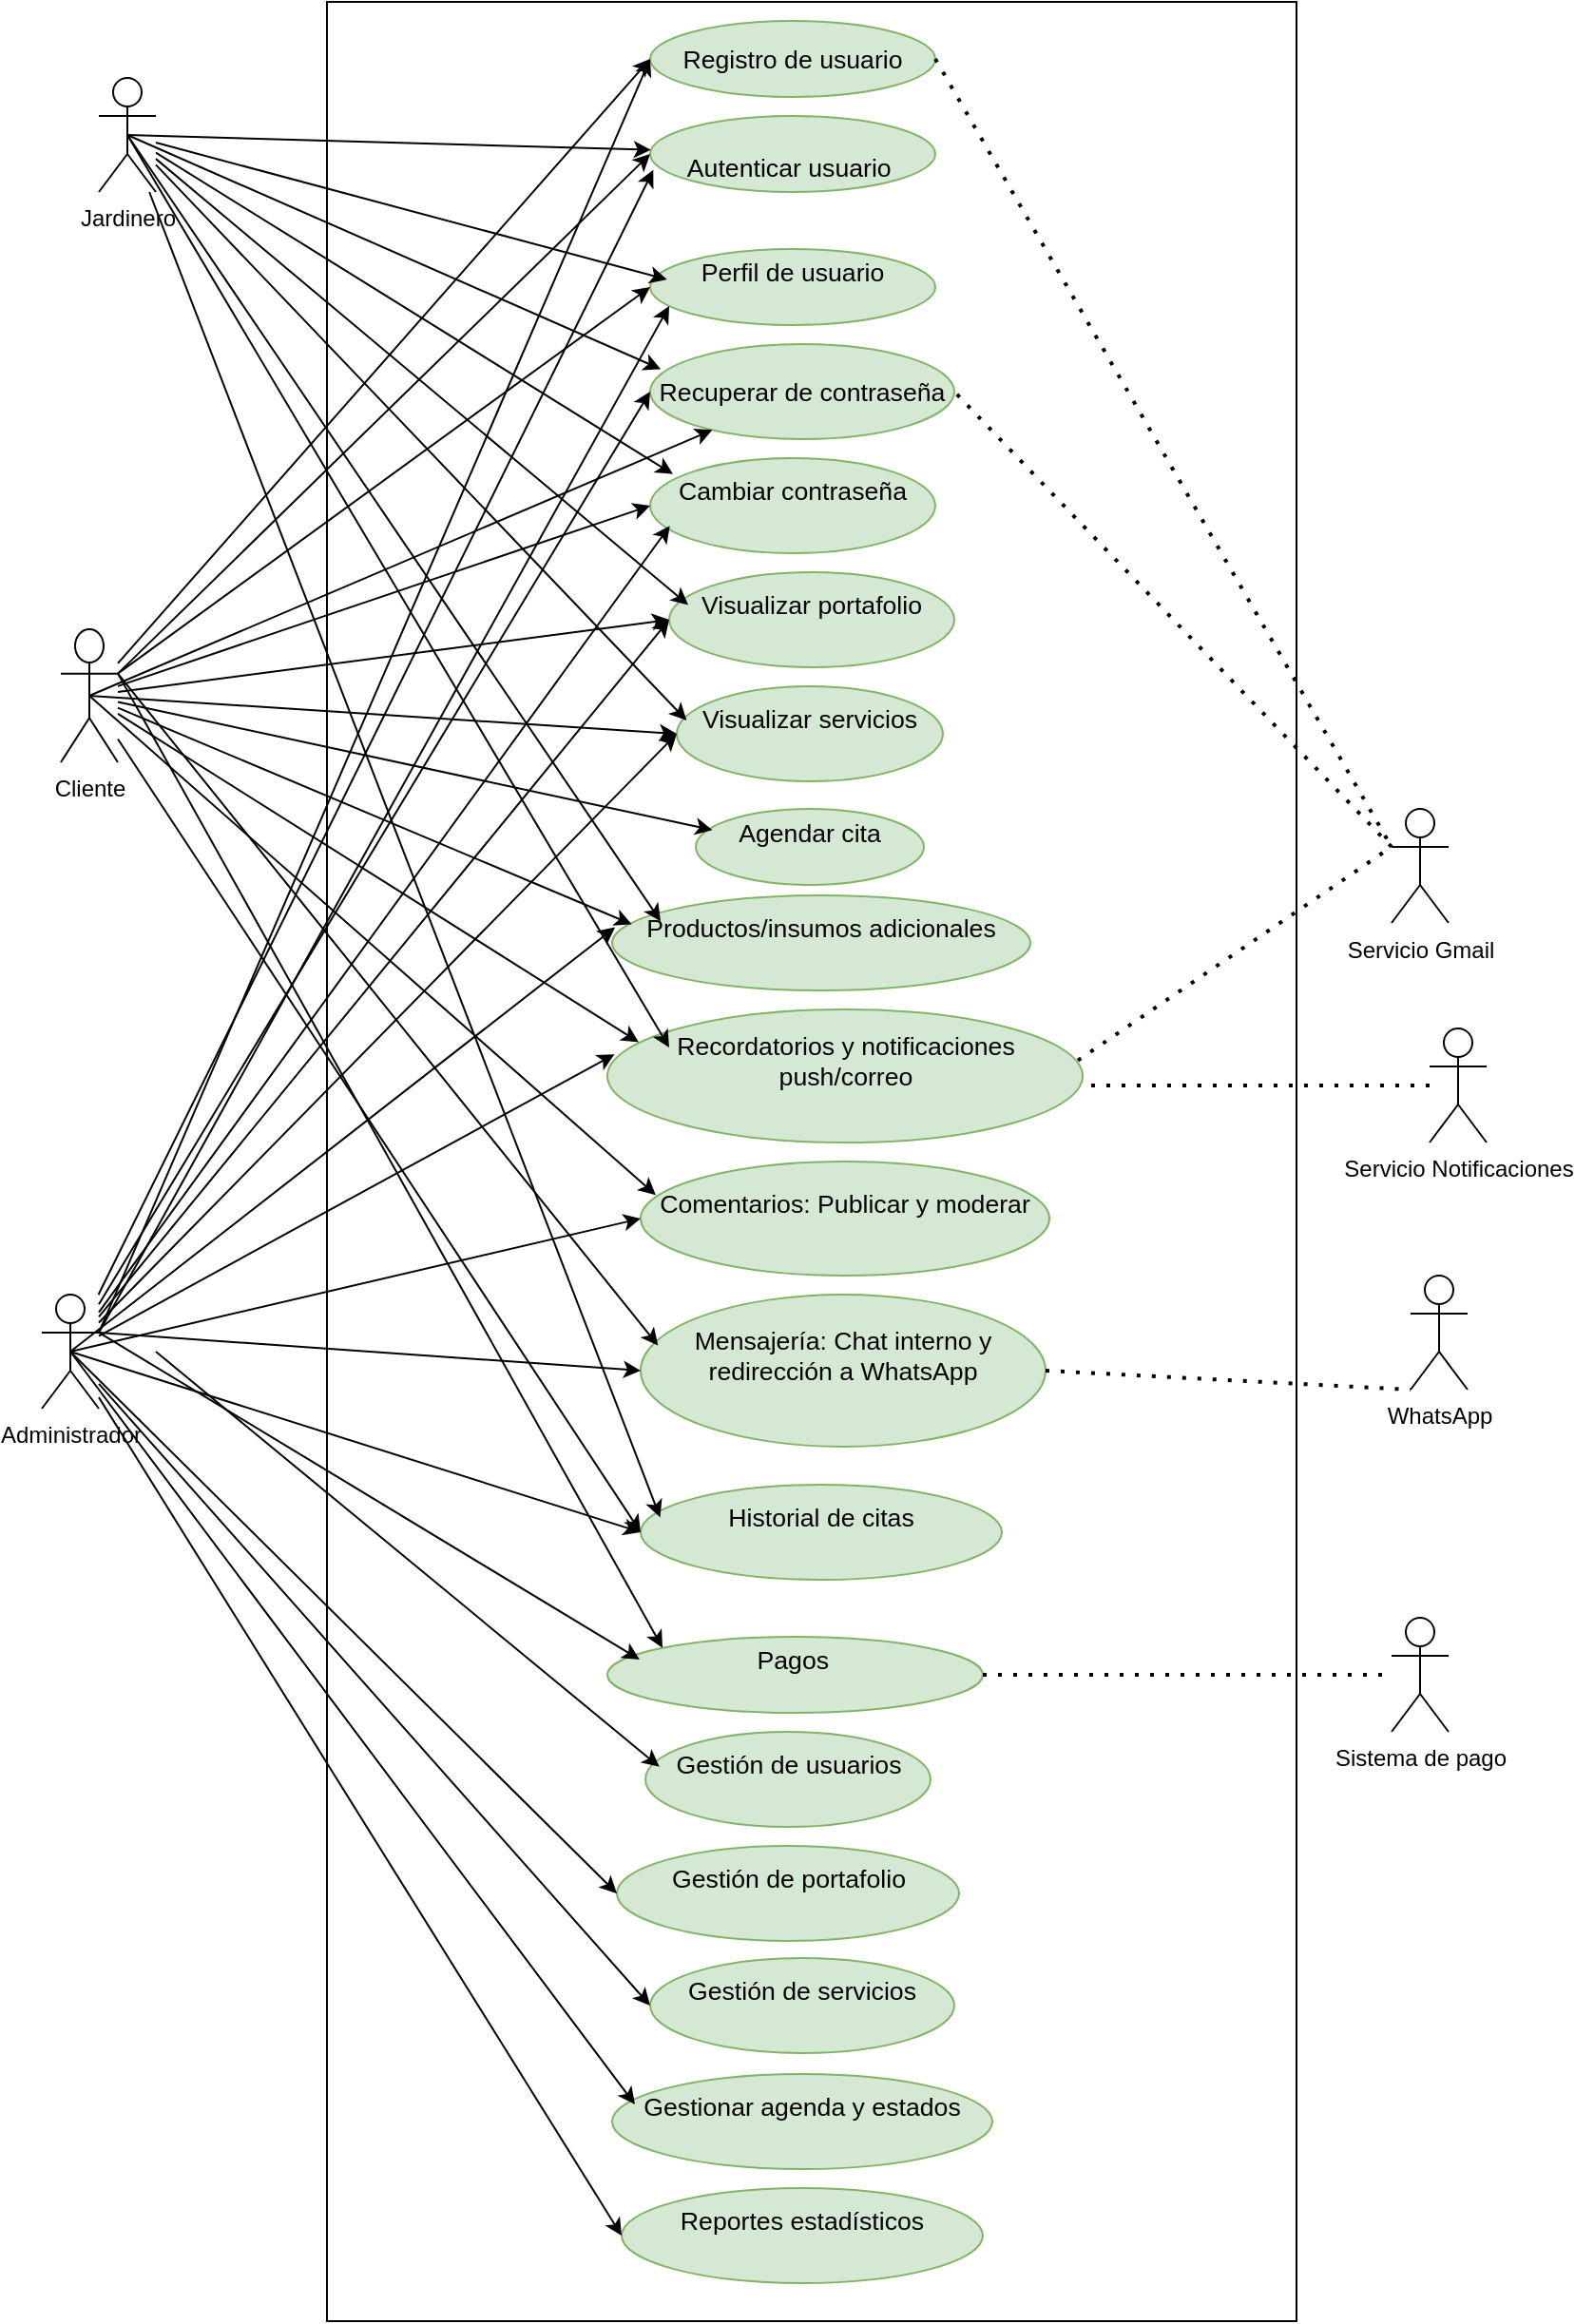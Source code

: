 <mxfile version="28.2.5">
  <diagram name="Página-1" id="bWOFeglPuZ9O-7xoG7NV">
    <mxGraphModel dx="1869" dy="535" grid="1" gridSize="10" guides="1" tooltips="1" connect="1" arrows="1" fold="1" page="1" pageScale="1" pageWidth="827" pageHeight="1169" math="0" shadow="0">
      <root>
        <mxCell id="0" />
        <mxCell id="1" parent="0" />
        <mxCell id="l8rJwzOzQN6QrvlHHMYV-1" value="" style="rounded=0;whiteSpace=wrap;html=1;" vertex="1" parent="1">
          <mxGeometry x="160" y="140" width="510" height="1220" as="geometry" />
        </mxCell>
        <mxCell id="l8rJwzOzQN6QrvlHHMYV-2" value="&lt;span id=&quot;docs-internal-guid-1c4c0ff0-7fff-c8d2-04bb-5712a151afd2&quot;&gt;&lt;span style=&quot;font-size: 10pt; font-family: Arial, sans-serif; background-color: transparent; font-variant-numeric: normal; font-variant-east-asian: normal; font-variant-alternates: normal; font-variant-position: normal; font-variant-emoji: normal; vertical-align: baseline; white-space-collapse: preserve;&quot;&gt;Registro de usuario&lt;/span&gt;&lt;/span&gt;" style="ellipse;whiteSpace=wrap;html=1;fillColor=#d5e8d4;strokeColor=#82b366;" vertex="1" parent="1">
          <mxGeometry x="330" y="150" width="150" height="40" as="geometry" />
        </mxCell>
        <mxCell id="l8rJwzOzQN6QrvlHHMYV-3" value="&lt;br&gt;&lt;b id=&quot;docs-internal-guid-9ea30d88-7fff-0926-04cd-9cebba74ba92&quot; style=&quot;font-weight:normal;&quot;&gt;&lt;span style=&quot;font-size: 10pt; font-family: Arial, sans-serif; color: rgb(0, 0, 0); background-color: transparent; font-weight: 400; font-style: normal; font-variant: normal; text-decoration: none; vertical-align: baseline; white-space: pre-wrap;&quot;&gt;Autenticar usuario &lt;/span&gt;&lt;/b&gt;" style="ellipse;whiteSpace=wrap;html=1;fillColor=#d5e8d4;strokeColor=#82b366;" vertex="1" parent="1">
          <mxGeometry x="330" y="200" width="150" height="40" as="geometry" />
        </mxCell>
        <mxCell id="l8rJwzOzQN6QrvlHHMYV-4" value="&#xa;&lt;b id=&quot;docs-internal-guid-18779c16-7fff-521e-7f58-c33a0334452b&quot; style=&quot;font-weight:normal;&quot;&gt;&lt;span style=&quot;font-size:10pt;font-family:Arial,sans-serif;color:#000000;background-color:transparent;font-weight:400;font-style:normal;font-variant:normal;text-decoration:none;vertical-align:baseline;white-space:pre;white-space:pre-wrap;&quot;&gt;Perfil de usuario&lt;/span&gt;&lt;/b&gt;&#xa;&#xa;" style="ellipse;whiteSpace=wrap;html=1;fillColor=#d5e8d4;strokeColor=#82b366;" vertex="1" parent="1">
          <mxGeometry x="330" y="270" width="150" height="40" as="geometry" />
        </mxCell>
        <mxCell id="l8rJwzOzQN6QrvlHHMYV-6" value="&lt;span id=&quot;docs-internal-guid-6348064b-7fff-1d82-e889-ba3c6852fc6e&quot;&gt;&lt;span style=&quot;font-size: 10pt; font-family: Arial, sans-serif; background-color: transparent; font-variant-numeric: normal; font-variant-east-asian: normal; font-variant-alternates: normal; font-variant-position: normal; font-variant-emoji: normal; vertical-align: baseline; white-space-collapse: preserve;&quot;&gt;Recuperar de contraseña&lt;/span&gt;&lt;/span&gt;" style="ellipse;whiteSpace=wrap;html=1;fillColor=#d5e8d4;strokeColor=#82b366;" vertex="1" parent="1">
          <mxGeometry x="330" y="320" width="160" height="50" as="geometry" />
        </mxCell>
        <mxCell id="l8rJwzOzQN6QrvlHHMYV-7" value="&#xa;&lt;b id=&quot;docs-internal-guid-bf66afde-7fff-4cec-e4b1-e735b1fce7c8&quot; style=&quot;font-weight:normal;&quot;&gt;&lt;span style=&quot;font-size:10pt;font-family:Arial,sans-serif;color:#000000;background-color:transparent;font-weight:400;font-style:normal;font-variant:normal;text-decoration:none;vertical-align:baseline;white-space:pre;white-space:pre-wrap;&quot;&gt;Cambiar contraseña&lt;/span&gt;&lt;/b&gt;&#xa;&#xa;" style="ellipse;whiteSpace=wrap;html=1;fillColor=#d5e8d4;strokeColor=#82b366;" vertex="1" parent="1">
          <mxGeometry x="330" y="380" width="150" height="50" as="geometry" />
        </mxCell>
        <mxCell id="l8rJwzOzQN6QrvlHHMYV-8" value="&#xa;&lt;b id=&quot;docs-internal-guid-39eae7ac-7fff-93d9-89fe-cb98b731d80b&quot; style=&quot;font-weight:normal;&quot;&gt;&lt;span style=&quot;font-size:10pt;font-family:Arial,sans-serif;color:#000000;background-color:transparent;font-weight:400;font-style:normal;font-variant:normal;text-decoration:none;vertical-align:baseline;white-space:pre;white-space:pre-wrap;&quot;&gt;Visualizar portafolio&lt;/span&gt;&lt;/b&gt;&#xa;&#xa;" style="ellipse;whiteSpace=wrap;html=1;fillColor=#d5e8d4;strokeColor=#82b366;" vertex="1" parent="1">
          <mxGeometry x="340" y="440" width="150" height="50" as="geometry" />
        </mxCell>
        <mxCell id="l8rJwzOzQN6QrvlHHMYV-9" value="&#xa;&lt;b id=&quot;docs-internal-guid-765f8f9a-7fff-c924-45c9-bb60db925019&quot; style=&quot;font-weight:normal;&quot;&gt;&lt;span style=&quot;font-size:10pt;font-family:Arial,sans-serif;color:#000000;background-color:transparent;font-weight:400;font-style:normal;font-variant:normal;text-decoration:none;vertical-align:baseline;white-space:pre;white-space:pre-wrap;&quot;&gt;Visualizar servicios&lt;/span&gt;&lt;/b&gt;&#xa;&#xa;" style="ellipse;whiteSpace=wrap;html=1;fillColor=#d5e8d4;strokeColor=#82b366;" vertex="1" parent="1">
          <mxGeometry x="344" y="500" width="140" height="50" as="geometry" />
        </mxCell>
        <mxCell id="l8rJwzOzQN6QrvlHHMYV-10" value="&#xa;&lt;b id=&quot;docs-internal-guid-39bb7aa5-7fff-167d-5c0a-05fe0f9a3666&quot; style=&quot;font-weight:normal;&quot;&gt;&lt;span style=&quot;font-size:10pt;font-family:Arial,sans-serif;color:#000000;background-color:transparent;font-weight:400;font-style:normal;font-variant:normal;text-decoration:none;vertical-align:baseline;white-space:pre;white-space:pre-wrap;&quot;&gt;Agendar cita&lt;/span&gt;&lt;/b&gt;&#xa;&#xa;" style="ellipse;whiteSpace=wrap;html=1;fillColor=#d5e8d4;strokeColor=#82b366;" vertex="1" parent="1">
          <mxGeometry x="354" y="564.5" width="120" height="40" as="geometry" />
        </mxCell>
        <mxCell id="l8rJwzOzQN6QrvlHHMYV-11" value="&#xa;&lt;b id=&quot;docs-internal-guid-0c8292ee-7fff-4b05-d51d-086952dc27de&quot; style=&quot;font-weight:normal;&quot;&gt;&lt;span style=&quot;font-size:10pt;font-family:Arial,sans-serif;color:#000000;background-color:transparent;font-weight:400;font-style:normal;font-variant:normal;text-decoration:none;vertical-align:baseline;white-space:pre;white-space:pre-wrap;&quot;&gt;Productos/insumos adicionales&lt;/span&gt;&lt;/b&gt;&#xa;&#xa;" style="ellipse;whiteSpace=wrap;html=1;fillColor=#d5e8d4;strokeColor=#82b366;" vertex="1" parent="1">
          <mxGeometry x="310" y="610" width="220" height="50" as="geometry" />
        </mxCell>
        <mxCell id="l8rJwzOzQN6QrvlHHMYV-12" value="&#xa;&lt;b id=&quot;docs-internal-guid-b1156e38-7fff-b6f6-85f7-18cf00e9137f&quot; style=&quot;font-weight:normal;&quot;&gt;&lt;span style=&quot;font-size:10pt;font-family:Arial,sans-serif;color:#000000;background-color:transparent;font-weight:400;font-style:normal;font-variant:normal;text-decoration:none;vertical-align:baseline;white-space:pre;white-space:pre-wrap;&quot;&gt;Comentarios: Publicar y moderar&lt;/span&gt;&lt;/b&gt;&#xa;&#xa;" style="ellipse;whiteSpace=wrap;html=1;fillColor=#d5e8d4;strokeColor=#82b366;" vertex="1" parent="1">
          <mxGeometry x="325" y="750" width="215" height="60" as="geometry" />
        </mxCell>
        <mxCell id="l8rJwzOzQN6QrvlHHMYV-13" value="&#xa;&lt;b id=&quot;docs-internal-guid-942db7ec-7fff-3433-b996-df7a02ba4a40&quot; style=&quot;font-weight:normal;&quot;&gt;&lt;span style=&quot;font-size:10pt;font-family:Arial,sans-serif;color:#000000;background-color:transparent;font-weight:400;font-style:normal;font-variant:normal;text-decoration:none;vertical-align:baseline;white-space:pre;white-space:pre-wrap;&quot;&gt;Mensajería: Chat interno y redirección a WhatsApp&lt;/span&gt;&lt;/b&gt;&#xa;&#xa;" style="ellipse;whiteSpace=wrap;html=1;fillColor=#d5e8d4;strokeColor=#82b366;" vertex="1" parent="1">
          <mxGeometry x="325" y="820" width="213" height="80" as="geometry" />
        </mxCell>
        <mxCell id="l8rJwzOzQN6QrvlHHMYV-14" value="&#xa;&lt;b id=&quot;docs-internal-guid-c2863e91-7fff-822b-7e9c-6bc60244332d&quot; style=&quot;font-weight:normal;&quot;&gt;&lt;span style=&quot;font-size:10pt;font-family:Arial,sans-serif;color:#000000;background-color:transparent;font-weight:400;font-style:normal;font-variant:normal;text-decoration:none;vertical-align:baseline;white-space:pre;white-space:pre-wrap;&quot;&gt;Historial de citas&lt;/span&gt;&lt;/b&gt;&#xa;&#xa;" style="ellipse;whiteSpace=wrap;html=1;fillColor=#d5e8d4;strokeColor=#82b366;" vertex="1" parent="1">
          <mxGeometry x="325" y="920" width="190" height="50" as="geometry" />
        </mxCell>
        <mxCell id="l8rJwzOzQN6QrvlHHMYV-15" value="&#xa;&lt;b id=&quot;docs-internal-guid-4797560e-7fff-c021-bb5c-95f4e9dd28de&quot; style=&quot;font-weight:normal;&quot;&gt;&lt;span style=&quot;font-size:10pt;font-family:Arial,sans-serif;color:#000000;background-color:transparent;font-weight:400;font-style:normal;font-variant:normal;text-decoration:none;vertical-align:baseline;white-space:pre;white-space:pre-wrap;&quot;&gt;Gestión de usuarios&lt;/span&gt;&lt;/b&gt;&#xa;&#xa;" style="ellipse;whiteSpace=wrap;html=1;fillColor=#d5e8d4;strokeColor=#82b366;" vertex="1" parent="1">
          <mxGeometry x="327.5" y="1050" width="150" height="50" as="geometry" />
        </mxCell>
        <mxCell id="l8rJwzOzQN6QrvlHHMYV-16" value="&#xa;&lt;b id=&quot;docs-internal-guid-4fa5d752-7fff-f439-0d92-3b271f432fbb&quot; style=&quot;font-weight:normal;&quot;&gt;&lt;span style=&quot;font-size:10pt;font-family:Arial,sans-serif;color:#000000;background-color:transparent;font-weight:400;font-style:normal;font-variant:normal;text-decoration:none;vertical-align:baseline;white-space:pre;white-space:pre-wrap;&quot;&gt;Gestión de portafolio&lt;/span&gt;&lt;/b&gt;&#xa;&#xa;" style="ellipse;whiteSpace=wrap;html=1;fillColor=#d5e8d4;strokeColor=#82b366;" vertex="1" parent="1">
          <mxGeometry x="312.5" y="1110" width="180" height="50" as="geometry" />
        </mxCell>
        <mxCell id="l8rJwzOzQN6QrvlHHMYV-17" value="&#xa;&lt;b id=&quot;docs-internal-guid-76611f55-7fff-2a5b-448e-77b8a36721e1&quot; style=&quot;font-weight:normal;&quot;&gt;&lt;span style=&quot;font-size:10pt;font-family:Arial,sans-serif;color:#000000;background-color:transparent;font-weight:400;font-style:normal;font-variant:normal;text-decoration:none;vertical-align:baseline;white-space:pre;white-space:pre-wrap;&quot;&gt;Gestión de servicios&lt;/span&gt;&lt;/b&gt;&#xa;&#xa;" style="ellipse;whiteSpace=wrap;html=1;fillColor=#d5e8d4;strokeColor=#82b366;" vertex="1" parent="1">
          <mxGeometry x="330" y="1169" width="160" height="50" as="geometry" />
        </mxCell>
        <mxCell id="l8rJwzOzQN6QrvlHHMYV-18" value="&#xa;&lt;b id=&quot;docs-internal-guid-062d5c12-7fff-6e5a-bc93-e45b99d413e1&quot; style=&quot;font-weight:normal;&quot;&gt;&lt;span style=&quot;font-size:10pt;font-family:Arial,sans-serif;color:#000000;background-color:transparent;font-weight:400;font-style:normal;font-variant:normal;text-decoration:none;vertical-align:baseline;white-space:pre;white-space:pre-wrap;&quot;&gt;Gestionar agenda y estados&lt;/span&gt;&lt;/b&gt;&#xa;&#xa;" style="ellipse;whiteSpace=wrap;html=1;fillColor=#d5e8d4;strokeColor=#82b366;" vertex="1" parent="1">
          <mxGeometry x="310" y="1230" width="200" height="50" as="geometry" />
        </mxCell>
        <mxCell id="l8rJwzOzQN6QrvlHHMYV-19" value="&#xa;&lt;b id=&quot;docs-internal-guid-5fb6adc2-7fff-b2be-b64a-6b5a613f0d5e&quot; style=&quot;font-weight:normal;&quot;&gt;&lt;span style=&quot;font-size:10pt;font-family:Arial,sans-serif;color:#000000;background-color:transparent;font-weight:400;font-style:normal;font-variant:normal;text-decoration:none;vertical-align:baseline;white-space:pre;white-space:pre-wrap;&quot;&gt;Reportes estadísticos&lt;/span&gt;&lt;/b&gt;&#xa;&#xa;" style="ellipse;whiteSpace=wrap;html=1;fillColor=#d5e8d4;strokeColor=#82b366;" vertex="1" parent="1">
          <mxGeometry x="315" y="1290" width="190" height="50" as="geometry" />
        </mxCell>
        <mxCell id="l8rJwzOzQN6QrvlHHMYV-20" value="&#xa;&lt;b id=&quot;docs-internal-guid-9ae5f3c7-7fff-ea96-c9b3-2e37af7676b3&quot; style=&quot;font-weight:normal;&quot;&gt;&lt;span style=&quot;font-size:10pt;font-family:Arial,sans-serif;color:#000000;background-color:transparent;font-weight:400;font-style:normal;font-variant:normal;text-decoration:none;vertical-align:baseline;white-space:pre;white-space:pre-wrap;&quot;&gt;Pagos &lt;/span&gt;&lt;/b&gt;&#xa;&#xa;" style="ellipse;whiteSpace=wrap;html=1;fillColor=#d5e8d4;strokeColor=#82b366;" vertex="1" parent="1">
          <mxGeometry x="307.5" y="1000" width="197.5" height="40" as="geometry" />
        </mxCell>
        <mxCell id="l8rJwzOzQN6QrvlHHMYV-21" value="&#xa;&lt;b id=&quot;docs-internal-guid-30590023-7fff-3d28-0644-fb149eb39857&quot; style=&quot;font-weight:normal;&quot;&gt;&lt;span style=&quot;font-size:10pt;font-family:Arial,sans-serif;color:#000000;background-color:transparent;font-weight:400;font-style:normal;font-variant:normal;text-decoration:none;vertical-align:baseline;white-space:pre;white-space:pre-wrap;&quot;&gt;Recordatorios y notificaciones push/correo&lt;/span&gt;&lt;/b&gt;&#xa;&#xa;" style="ellipse;whiteSpace=wrap;html=1;fillColor=#d5e8d4;strokeColor=#82b366;" vertex="1" parent="1">
          <mxGeometry x="307.5" y="670" width="250" height="70" as="geometry" />
        </mxCell>
        <mxCell id="l8rJwzOzQN6QrvlHHMYV-22" value="Administrador" style="shape=umlActor;verticalLabelPosition=bottom;verticalAlign=top;html=1;outlineConnect=0;" vertex="1" parent="1">
          <mxGeometry x="10" y="820" width="30" height="60" as="geometry" />
        </mxCell>
        <mxCell id="l8rJwzOzQN6QrvlHHMYV-26" value="Cliente" style="shape=umlActor;verticalLabelPosition=bottom;verticalAlign=top;html=1;outlineConnect=0;" vertex="1" parent="1">
          <mxGeometry x="20" y="470" width="30" height="70" as="geometry" />
        </mxCell>
        <mxCell id="l8rJwzOzQN6QrvlHHMYV-28" value="Jardinero" style="shape=umlActor;verticalLabelPosition=bottom;verticalAlign=top;html=1;outlineConnect=0;" vertex="1" parent="1">
          <mxGeometry x="40" y="180" width="30" height="60" as="geometry" />
        </mxCell>
        <mxCell id="l8rJwzOzQN6QrvlHHMYV-41" value="" style="endArrow=classic;html=1;rounded=0;entryX=0;entryY=0.5;entryDx=0;entryDy=0;" edge="1" parent="1" source="l8rJwzOzQN6QrvlHHMYV-26" target="l8rJwzOzQN6QrvlHHMYV-2">
          <mxGeometry width="50" height="50" relative="1" as="geometry">
            <mxPoint x="430" y="370" as="sourcePoint" />
            <mxPoint x="480" y="320" as="targetPoint" />
          </mxGeometry>
        </mxCell>
        <mxCell id="l8rJwzOzQN6QrvlHHMYV-42" value="" style="endArrow=classic;html=1;rounded=0;exitX=1;exitY=0.333;exitDx=0;exitDy=0;exitPerimeter=0;entryX=0;entryY=0.5;entryDx=0;entryDy=0;" edge="1" parent="1" source="l8rJwzOzQN6QrvlHHMYV-22" target="l8rJwzOzQN6QrvlHHMYV-2">
          <mxGeometry width="50" height="50" relative="1" as="geometry">
            <mxPoint x="430" y="370" as="sourcePoint" />
            <mxPoint x="480" y="320" as="targetPoint" />
          </mxGeometry>
        </mxCell>
        <mxCell id="l8rJwzOzQN6QrvlHHMYV-45" value="" style="endArrow=classic;html=1;rounded=0;exitX=0.5;exitY=0.5;exitDx=0;exitDy=0;exitPerimeter=0;" edge="1" parent="1" source="l8rJwzOzQN6QrvlHHMYV-28" target="l8rJwzOzQN6QrvlHHMYV-3">
          <mxGeometry width="50" height="50" relative="1" as="geometry">
            <mxPoint x="430" y="370" as="sourcePoint" />
            <mxPoint x="480" y="320" as="targetPoint" />
          </mxGeometry>
        </mxCell>
        <mxCell id="l8rJwzOzQN6QrvlHHMYV-46" value="" style="endArrow=classic;html=1;rounded=0;exitX=1;exitY=0.333;exitDx=0;exitDy=0;exitPerimeter=0;entryX=0;entryY=0.5;entryDx=0;entryDy=0;" edge="1" parent="1" source="l8rJwzOzQN6QrvlHHMYV-26" target="l8rJwzOzQN6QrvlHHMYV-3">
          <mxGeometry width="50" height="50" relative="1" as="geometry">
            <mxPoint x="430" y="370" as="sourcePoint" />
            <mxPoint x="480" y="320" as="targetPoint" />
          </mxGeometry>
        </mxCell>
        <mxCell id="l8rJwzOzQN6QrvlHHMYV-47" value="" style="endArrow=classic;html=1;rounded=0;entryX=0.011;entryY=0.71;entryDx=0;entryDy=0;entryPerimeter=0;" edge="1" parent="1" source="l8rJwzOzQN6QrvlHHMYV-22" target="l8rJwzOzQN6QrvlHHMYV-3">
          <mxGeometry width="50" height="50" relative="1" as="geometry">
            <mxPoint x="430" y="370" as="sourcePoint" />
            <mxPoint x="480" y="320" as="targetPoint" />
          </mxGeometry>
        </mxCell>
        <mxCell id="l8rJwzOzQN6QrvlHHMYV-48" value="" style="endArrow=classic;html=1;rounded=0;entryX=0.059;entryY=0.4;entryDx=0;entryDy=0;entryPerimeter=0;" edge="1" parent="1" source="l8rJwzOzQN6QrvlHHMYV-28" target="l8rJwzOzQN6QrvlHHMYV-4">
          <mxGeometry width="50" height="50" relative="1" as="geometry">
            <mxPoint x="100" y="190" as="sourcePoint" />
            <mxPoint x="480" y="320" as="targetPoint" />
          </mxGeometry>
        </mxCell>
        <mxCell id="l8rJwzOzQN6QrvlHHMYV-49" value="" style="endArrow=classic;html=1;rounded=0;exitX=1;exitY=0.333;exitDx=0;exitDy=0;exitPerimeter=0;entryX=0;entryY=0.5;entryDx=0;entryDy=0;" edge="1" parent="1" source="l8rJwzOzQN6QrvlHHMYV-26" target="l8rJwzOzQN6QrvlHHMYV-4">
          <mxGeometry width="50" height="50" relative="1" as="geometry">
            <mxPoint x="430" y="370" as="sourcePoint" />
            <mxPoint x="480" y="320" as="targetPoint" />
          </mxGeometry>
        </mxCell>
        <mxCell id="l8rJwzOzQN6QrvlHHMYV-50" value="" style="endArrow=classic;html=1;rounded=0;exitX=1;exitY=0.333;exitDx=0;exitDy=0;exitPerimeter=0;" edge="1" parent="1" source="l8rJwzOzQN6QrvlHHMYV-22">
          <mxGeometry width="50" height="50" relative="1" as="geometry">
            <mxPoint x="430" y="370" as="sourcePoint" />
            <mxPoint x="340" y="300" as="targetPoint" />
          </mxGeometry>
        </mxCell>
        <mxCell id="l8rJwzOzQN6QrvlHHMYV-51" value="" style="endArrow=classic;html=1;rounded=0;exitX=0.5;exitY=0.5;exitDx=0;exitDy=0;exitPerimeter=0;entryX=0.035;entryY=0.264;entryDx=0;entryDy=0;entryPerimeter=0;" edge="1" parent="1" source="l8rJwzOzQN6QrvlHHMYV-28" target="l8rJwzOzQN6QrvlHHMYV-6">
          <mxGeometry width="50" height="50" relative="1" as="geometry">
            <mxPoint x="430" y="470" as="sourcePoint" />
            <mxPoint x="330" y="330" as="targetPoint" />
          </mxGeometry>
        </mxCell>
        <mxCell id="l8rJwzOzQN6QrvlHHMYV-52" value="" style="endArrow=classic;html=1;rounded=0;exitX=0.5;exitY=0.5;exitDx=0;exitDy=0;exitPerimeter=0;" edge="1" parent="1" source="l8rJwzOzQN6QrvlHHMYV-26" target="l8rJwzOzQN6QrvlHHMYV-6">
          <mxGeometry width="50" height="50" relative="1" as="geometry">
            <mxPoint x="110" y="340" as="sourcePoint" />
            <mxPoint x="480" y="420" as="targetPoint" />
          </mxGeometry>
        </mxCell>
        <mxCell id="l8rJwzOzQN6QrvlHHMYV-53" value="" style="endArrow=classic;html=1;rounded=0;entryX=0;entryY=0.5;entryDx=0;entryDy=0;" edge="1" parent="1" source="l8rJwzOzQN6QrvlHHMYV-22" target="l8rJwzOzQN6QrvlHHMYV-6">
          <mxGeometry width="50" height="50" relative="1" as="geometry">
            <mxPoint x="110" y="500" as="sourcePoint" />
            <mxPoint x="480" y="420" as="targetPoint" />
          </mxGeometry>
        </mxCell>
        <mxCell id="l8rJwzOzQN6QrvlHHMYV-54" value="" style="endArrow=classic;html=1;rounded=0;entryX=0.08;entryY=0.168;entryDx=0;entryDy=0;entryPerimeter=0;" edge="1" parent="1" source="l8rJwzOzQN6QrvlHHMYV-28" target="l8rJwzOzQN6QrvlHHMYV-7">
          <mxGeometry width="50" height="50" relative="1" as="geometry">
            <mxPoint x="100" y="190" as="sourcePoint" />
            <mxPoint x="480" y="420" as="targetPoint" />
          </mxGeometry>
        </mxCell>
        <mxCell id="l8rJwzOzQN6QrvlHHMYV-55" value="" style="endArrow=classic;html=1;rounded=0;entryX=0;entryY=0.5;entryDx=0;entryDy=0;" edge="1" parent="1" source="l8rJwzOzQN6QrvlHHMYV-26" target="l8rJwzOzQN6QrvlHHMYV-7">
          <mxGeometry width="50" height="50" relative="1" as="geometry">
            <mxPoint x="110" y="350" as="sourcePoint" />
            <mxPoint x="480" y="420" as="targetPoint" />
          </mxGeometry>
        </mxCell>
        <mxCell id="l8rJwzOzQN6QrvlHHMYV-56" value="" style="endArrow=classic;html=1;rounded=0;entryX=0.069;entryY=0.712;entryDx=0;entryDy=0;entryPerimeter=0;" edge="1" parent="1" source="l8rJwzOzQN6QrvlHHMYV-22" target="l8rJwzOzQN6QrvlHHMYV-7">
          <mxGeometry width="50" height="50" relative="1" as="geometry">
            <mxPoint x="110" y="500" as="sourcePoint" />
            <mxPoint x="480" y="420" as="targetPoint" />
          </mxGeometry>
        </mxCell>
        <mxCell id="l8rJwzOzQN6QrvlHHMYV-57" value="" style="endArrow=classic;html=1;rounded=0;entryX=0.067;entryY=0.344;entryDx=0;entryDy=0;entryPerimeter=0;" edge="1" parent="1" source="l8rJwzOzQN6QrvlHHMYV-28" target="l8rJwzOzQN6QrvlHHMYV-8">
          <mxGeometry width="50" height="50" relative="1" as="geometry">
            <mxPoint x="430" y="470" as="sourcePoint" />
            <mxPoint x="480" y="420" as="targetPoint" />
          </mxGeometry>
        </mxCell>
        <mxCell id="l8rJwzOzQN6QrvlHHMYV-58" value="" style="endArrow=classic;html=1;rounded=0;entryX=0;entryY=0.5;entryDx=0;entryDy=0;" edge="1" parent="1" source="l8rJwzOzQN6QrvlHHMYV-26" target="l8rJwzOzQN6QrvlHHMYV-8">
          <mxGeometry width="50" height="50" relative="1" as="geometry">
            <mxPoint x="110" y="340" as="sourcePoint" />
            <mxPoint x="480" y="420" as="targetPoint" />
          </mxGeometry>
        </mxCell>
        <mxCell id="l8rJwzOzQN6QrvlHHMYV-59" value="" style="endArrow=classic;html=1;rounded=0;entryX=0;entryY=0.5;entryDx=0;entryDy=0;" edge="1" parent="1" source="l8rJwzOzQN6QrvlHHMYV-22" target="l8rJwzOzQN6QrvlHHMYV-8">
          <mxGeometry width="50" height="50" relative="1" as="geometry">
            <mxPoint x="120" y="500" as="sourcePoint" />
            <mxPoint x="480" y="420" as="targetPoint" />
          </mxGeometry>
        </mxCell>
        <mxCell id="l8rJwzOzQN6QrvlHHMYV-60" value="" style="endArrow=classic;html=1;rounded=0;entryX=0.037;entryY=0.36;entryDx=0;entryDy=0;entryPerimeter=0;" edge="1" parent="1" source="l8rJwzOzQN6QrvlHHMYV-28" target="l8rJwzOzQN6QrvlHHMYV-9">
          <mxGeometry width="50" height="50" relative="1" as="geometry">
            <mxPoint x="110" y="200" as="sourcePoint" />
            <mxPoint x="480" y="420" as="targetPoint" />
          </mxGeometry>
        </mxCell>
        <mxCell id="l8rJwzOzQN6QrvlHHMYV-61" value="" style="endArrow=classic;html=1;rounded=0;entryX=0;entryY=0.5;entryDx=0;entryDy=0;exitX=0.5;exitY=0.5;exitDx=0;exitDy=0;exitPerimeter=0;" edge="1" parent="1" source="l8rJwzOzQN6QrvlHHMYV-26" target="l8rJwzOzQN6QrvlHHMYV-9">
          <mxGeometry width="50" height="50" relative="1" as="geometry">
            <mxPoint x="110" y="350" as="sourcePoint" />
            <mxPoint x="480" y="420" as="targetPoint" />
          </mxGeometry>
        </mxCell>
        <mxCell id="l8rJwzOzQN6QrvlHHMYV-62" value="" style="endArrow=classic;html=1;rounded=0;entryX=0;entryY=0.5;entryDx=0;entryDy=0;" edge="1" parent="1" source="l8rJwzOzQN6QrvlHHMYV-22" target="l8rJwzOzQN6QrvlHHMYV-9">
          <mxGeometry width="50" height="50" relative="1" as="geometry">
            <mxPoint x="430" y="470" as="sourcePoint" />
            <mxPoint x="480" y="420" as="targetPoint" />
          </mxGeometry>
        </mxCell>
        <mxCell id="l8rJwzOzQN6QrvlHHMYV-63" value="" style="endArrow=classic;html=1;rounded=0;entryX=0.073;entryY=0.278;entryDx=0;entryDy=0;entryPerimeter=0;" edge="1" parent="1" source="l8rJwzOzQN6QrvlHHMYV-26" target="l8rJwzOzQN6QrvlHHMYV-10">
          <mxGeometry width="50" height="50" relative="1" as="geometry">
            <mxPoint x="110" y="350" as="sourcePoint" />
            <mxPoint x="480" y="420" as="targetPoint" />
          </mxGeometry>
        </mxCell>
        <mxCell id="l8rJwzOzQN6QrvlHHMYV-64" value="" style="endArrow=classic;html=1;rounded=0;entryX=0.116;entryY=0.272;entryDx=0;entryDy=0;entryPerimeter=0;exitX=0.5;exitY=0.5;exitDx=0;exitDy=0;exitPerimeter=0;" edge="1" parent="1" source="l8rJwzOzQN6QrvlHHMYV-28" target="l8rJwzOzQN6QrvlHHMYV-11">
          <mxGeometry width="50" height="50" relative="1" as="geometry">
            <mxPoint x="100" y="200" as="sourcePoint" />
            <mxPoint x="480" y="420" as="targetPoint" />
          </mxGeometry>
        </mxCell>
        <mxCell id="l8rJwzOzQN6QrvlHHMYV-65" value="" style="endArrow=classic;html=1;rounded=0;entryX=0.047;entryY=0.304;entryDx=0;entryDy=0;entryPerimeter=0;" edge="1" parent="1" source="l8rJwzOzQN6QrvlHHMYV-26" target="l8rJwzOzQN6QrvlHHMYV-11">
          <mxGeometry width="50" height="50" relative="1" as="geometry">
            <mxPoint x="120" y="340" as="sourcePoint" />
            <mxPoint x="480" y="420" as="targetPoint" />
          </mxGeometry>
        </mxCell>
        <mxCell id="l8rJwzOzQN6QrvlHHMYV-66" value="" style="endArrow=classic;html=1;rounded=0;entryX=0.007;entryY=0.336;entryDx=0;entryDy=0;entryPerimeter=0;exitX=0.5;exitY=0.5;exitDx=0;exitDy=0;exitPerimeter=0;" edge="1" parent="1" source="l8rJwzOzQN6QrvlHHMYV-22" target="l8rJwzOzQN6QrvlHHMYV-11">
          <mxGeometry width="50" height="50" relative="1" as="geometry">
            <mxPoint x="110" y="490" as="sourcePoint" />
            <mxPoint x="480" y="420" as="targetPoint" />
          </mxGeometry>
        </mxCell>
        <mxCell id="l8rJwzOzQN6QrvlHHMYV-67" value="" style="endArrow=classic;html=1;rounded=0;entryX=0.037;entryY=0.293;entryDx=0;entryDy=0;entryPerimeter=0;exitX=0.5;exitY=0.5;exitDx=0;exitDy=0;exitPerimeter=0;" edge="1" parent="1" source="l8rJwzOzQN6QrvlHHMYV-26" target="l8rJwzOzQN6QrvlHHMYV-12">
          <mxGeometry width="50" height="50" relative="1" as="geometry">
            <mxPoint x="120" y="340" as="sourcePoint" />
            <mxPoint x="480" y="520" as="targetPoint" />
          </mxGeometry>
        </mxCell>
        <mxCell id="l8rJwzOzQN6QrvlHHMYV-68" value="" style="endArrow=classic;html=1;rounded=0;entryX=0;entryY=0.5;entryDx=0;entryDy=0;exitX=0.5;exitY=0.5;exitDx=0;exitDy=0;exitPerimeter=0;" edge="1" parent="1" source="l8rJwzOzQN6QrvlHHMYV-22" target="l8rJwzOzQN6QrvlHHMYV-12">
          <mxGeometry width="50" height="50" relative="1" as="geometry">
            <mxPoint x="120" y="510" as="sourcePoint" />
            <mxPoint x="480" y="520" as="targetPoint" />
          </mxGeometry>
        </mxCell>
        <mxCell id="l8rJwzOzQN6QrvlHHMYV-69" value="WhatsApp" style="shape=umlActor;verticalLabelPosition=bottom;verticalAlign=top;html=1;outlineConnect=0;" vertex="1" parent="1">
          <mxGeometry x="730" y="810" width="30" height="60" as="geometry" />
        </mxCell>
        <mxCell id="l8rJwzOzQN6QrvlHHMYV-71" value="" style="endArrow=none;dashed=1;html=1;dashPattern=1 3;strokeWidth=2;rounded=0;entryX=0;entryY=1;entryDx=0;entryDy=0;entryPerimeter=0;exitX=1;exitY=0.5;exitDx=0;exitDy=0;" edge="1" parent="1" source="l8rJwzOzQN6QrvlHHMYV-13" target="l8rJwzOzQN6QrvlHHMYV-69">
          <mxGeometry width="50" height="50" relative="1" as="geometry">
            <mxPoint x="430" y="770" as="sourcePoint" />
            <mxPoint x="480" y="720" as="targetPoint" />
          </mxGeometry>
        </mxCell>
        <mxCell id="l8rJwzOzQN6QrvlHHMYV-74" value="" style="endArrow=classic;html=1;rounded=0;exitX=1;exitY=0.333;exitDx=0;exitDy=0;exitPerimeter=0;entryX=0.043;entryY=0.335;entryDx=0;entryDy=0;entryPerimeter=0;" edge="1" parent="1" source="l8rJwzOzQN6QrvlHHMYV-26" target="l8rJwzOzQN6QrvlHHMYV-13">
          <mxGeometry width="50" height="50" relative="1" as="geometry">
            <mxPoint x="430" y="770" as="sourcePoint" />
            <mxPoint x="480" y="720" as="targetPoint" />
          </mxGeometry>
        </mxCell>
        <mxCell id="l8rJwzOzQN6QrvlHHMYV-75" value="" style="endArrow=classic;html=1;rounded=0;exitX=1;exitY=0.333;exitDx=0;exitDy=0;exitPerimeter=0;entryX=0;entryY=0.5;entryDx=0;entryDy=0;" edge="1" parent="1" source="l8rJwzOzQN6QrvlHHMYV-22" target="l8rJwzOzQN6QrvlHHMYV-13">
          <mxGeometry width="50" height="50" relative="1" as="geometry">
            <mxPoint x="430" y="630" as="sourcePoint" />
            <mxPoint x="480" y="580" as="targetPoint" />
          </mxGeometry>
        </mxCell>
        <mxCell id="l8rJwzOzQN6QrvlHHMYV-76" value="" style="endArrow=classic;html=1;rounded=0;entryX=0.054;entryY=0.344;entryDx=0;entryDy=0;entryPerimeter=0;" edge="1" parent="1" source="l8rJwzOzQN6QrvlHHMYV-28" target="l8rJwzOzQN6QrvlHHMYV-14">
          <mxGeometry width="50" height="50" relative="1" as="geometry">
            <mxPoint x="100" y="190" as="sourcePoint" />
            <mxPoint x="480" y="280" as="targetPoint" />
          </mxGeometry>
        </mxCell>
        <mxCell id="l8rJwzOzQN6QrvlHHMYV-77" value="" style="endArrow=classic;html=1;rounded=0;entryX=0;entryY=0.5;entryDx=0;entryDy=0;" edge="1" parent="1" source="l8rJwzOzQN6QrvlHHMYV-26" target="l8rJwzOzQN6QrvlHHMYV-14">
          <mxGeometry width="50" height="50" relative="1" as="geometry">
            <mxPoint x="110" y="350" as="sourcePoint" />
            <mxPoint x="480" y="570" as="targetPoint" />
          </mxGeometry>
        </mxCell>
        <mxCell id="l8rJwzOzQN6QrvlHHMYV-78" value="" style="endArrow=classic;html=1;rounded=0;exitX=0.5;exitY=0.5;exitDx=0;exitDy=0;exitPerimeter=0;entryX=0;entryY=0.5;entryDx=0;entryDy=0;" edge="1" parent="1" source="l8rJwzOzQN6QrvlHHMYV-22" target="l8rJwzOzQN6QrvlHHMYV-14">
          <mxGeometry width="50" height="50" relative="1" as="geometry">
            <mxPoint x="430" y="620" as="sourcePoint" />
            <mxPoint x="480" y="570" as="targetPoint" />
          </mxGeometry>
        </mxCell>
        <mxCell id="l8rJwzOzQN6QrvlHHMYV-81" value="" style="endArrow=classic;html=1;rounded=0;exitX=1;exitY=0.333;exitDx=0;exitDy=0;exitPerimeter=0;entryX=0;entryY=0;entryDx=0;entryDy=0;" edge="1" parent="1" source="l8rJwzOzQN6QrvlHHMYV-26" target="l8rJwzOzQN6QrvlHHMYV-20">
          <mxGeometry width="50" height="50" relative="1" as="geometry">
            <mxPoint x="430" y="620" as="sourcePoint" />
            <mxPoint x="480" y="570" as="targetPoint" />
          </mxGeometry>
        </mxCell>
        <mxCell id="l8rJwzOzQN6QrvlHHMYV-82" value="" style="endArrow=classic;html=1;rounded=0;exitX=1;exitY=0.333;exitDx=0;exitDy=0;exitPerimeter=0;entryX=0.086;entryY=0.3;entryDx=0;entryDy=0;entryPerimeter=0;" edge="1" parent="1" source="l8rJwzOzQN6QrvlHHMYV-22" target="l8rJwzOzQN6QrvlHHMYV-20">
          <mxGeometry width="50" height="50" relative="1" as="geometry">
            <mxPoint x="430" y="730" as="sourcePoint" />
            <mxPoint x="480" y="680" as="targetPoint" />
          </mxGeometry>
        </mxCell>
        <mxCell id="l8rJwzOzQN6QrvlHHMYV-83" value="Sistema de pago" style="shape=umlActor;verticalLabelPosition=bottom;verticalAlign=top;html=1;outlineConnect=0;" vertex="1" parent="1">
          <mxGeometry x="720" y="990" width="30" height="60" as="geometry" />
        </mxCell>
        <mxCell id="l8rJwzOzQN6QrvlHHMYV-86" value="" style="endArrow=none;dashed=1;html=1;dashPattern=1 3;strokeWidth=2;rounded=0;exitX=1;exitY=0.5;exitDx=0;exitDy=0;" edge="1" parent="1" source="l8rJwzOzQN6QrvlHHMYV-20" target="l8rJwzOzQN6QrvlHHMYV-83">
          <mxGeometry width="50" height="50" relative="1" as="geometry">
            <mxPoint x="430" y="930" as="sourcePoint" />
            <mxPoint x="480" y="880" as="targetPoint" />
          </mxGeometry>
        </mxCell>
        <mxCell id="l8rJwzOzQN6QrvlHHMYV-87" value="Servicio Gmail" style="shape=umlActor;verticalLabelPosition=bottom;verticalAlign=top;html=1;outlineConnect=0;" vertex="1" parent="1">
          <mxGeometry x="720" y="564.5" width="30" height="60" as="geometry" />
        </mxCell>
        <mxCell id="l8rJwzOzQN6QrvlHHMYV-89" value="" style="endArrow=none;dashed=1;html=1;dashPattern=1 3;strokeWidth=2;rounded=0;entryX=0;entryY=0.333;entryDx=0;entryDy=0;entryPerimeter=0;exitX=1;exitY=0.5;exitDx=0;exitDy=0;" edge="1" parent="1" source="l8rJwzOzQN6QrvlHHMYV-2" target="l8rJwzOzQN6QrvlHHMYV-87">
          <mxGeometry width="50" height="50" relative="1" as="geometry">
            <mxPoint x="430" y="530" as="sourcePoint" />
            <mxPoint x="480" y="480" as="targetPoint" />
          </mxGeometry>
        </mxCell>
        <mxCell id="l8rJwzOzQN6QrvlHHMYV-90" value="" style="endArrow=none;dashed=1;html=1;dashPattern=1 3;strokeWidth=2;rounded=0;entryX=1;entryY=0.5;entryDx=0;entryDy=0;exitX=0;exitY=0.333;exitDx=0;exitDy=0;exitPerimeter=0;" edge="1" parent="1" source="l8rJwzOzQN6QrvlHHMYV-87" target="l8rJwzOzQN6QrvlHHMYV-6">
          <mxGeometry width="50" height="50" relative="1" as="geometry">
            <mxPoint x="430" y="440" as="sourcePoint" />
            <mxPoint x="480" y="390" as="targetPoint" />
          </mxGeometry>
        </mxCell>
        <mxCell id="l8rJwzOzQN6QrvlHHMYV-91" value="" style="endArrow=none;dashed=1;html=1;dashPattern=1 3;strokeWidth=2;rounded=0;entryX=0;entryY=0.333;entryDx=0;entryDy=0;entryPerimeter=0;exitX=0.99;exitY=0.383;exitDx=0;exitDy=0;exitPerimeter=0;" edge="1" parent="1" source="l8rJwzOzQN6QrvlHHMYV-21" target="l8rJwzOzQN6QrvlHHMYV-87">
          <mxGeometry width="50" height="50" relative="1" as="geometry">
            <mxPoint x="430" y="840" as="sourcePoint" />
            <mxPoint x="480" y="790" as="targetPoint" />
          </mxGeometry>
        </mxCell>
        <mxCell id="l8rJwzOzQN6QrvlHHMYV-92" value="Servicio Notificaciones" style="shape=umlActor;verticalLabelPosition=bottom;verticalAlign=top;html=1;outlineConnect=0;" vertex="1" parent="1">
          <mxGeometry x="740" y="680" width="30" height="60" as="geometry" />
        </mxCell>
        <mxCell id="l8rJwzOzQN6QrvlHHMYV-93" value="" style="endArrow=none;dashed=1;html=1;dashPattern=1 3;strokeWidth=2;rounded=0;" edge="1" parent="1" source="l8rJwzOzQN6QrvlHHMYV-92">
          <mxGeometry width="50" height="50" relative="1" as="geometry">
            <mxPoint x="430" y="1040" as="sourcePoint" />
            <mxPoint x="560" y="710" as="targetPoint" />
          </mxGeometry>
        </mxCell>
        <mxCell id="l8rJwzOzQN6QrvlHHMYV-94" value="" style="endArrow=classic;html=1;rounded=0;exitX=0.5;exitY=0.5;exitDx=0;exitDy=0;exitPerimeter=0;entryX=0.13;entryY=0.286;entryDx=0;entryDy=0;entryPerimeter=0;" edge="1" parent="1" source="l8rJwzOzQN6QrvlHHMYV-28" target="l8rJwzOzQN6QrvlHHMYV-21">
          <mxGeometry width="50" height="50" relative="1" as="geometry">
            <mxPoint x="430" y="740" as="sourcePoint" />
            <mxPoint x="480" y="690" as="targetPoint" />
          </mxGeometry>
        </mxCell>
        <mxCell id="l8rJwzOzQN6QrvlHHMYV-96" value="" style="endArrow=classic;html=1;rounded=0;entryX=0.015;entryY=0.337;entryDx=0;entryDy=0;entryPerimeter=0;" edge="1" parent="1" source="l8rJwzOzQN6QrvlHHMYV-22" target="l8rJwzOzQN6QrvlHHMYV-21">
          <mxGeometry width="50" height="50" relative="1" as="geometry">
            <mxPoint x="110" y="500" as="sourcePoint" />
            <mxPoint x="480" y="650" as="targetPoint" />
          </mxGeometry>
        </mxCell>
        <mxCell id="l8rJwzOzQN6QrvlHHMYV-98" value="" style="endArrow=classic;html=1;rounded=0;entryX=0.066;entryY=0.246;entryDx=0;entryDy=0;entryPerimeter=0;" edge="1" parent="1" source="l8rJwzOzQN6QrvlHHMYV-26" target="l8rJwzOzQN6QrvlHHMYV-21">
          <mxGeometry width="50" height="50" relative="1" as="geometry">
            <mxPoint x="110" y="350" as="sourcePoint" />
            <mxPoint x="480" y="470" as="targetPoint" />
          </mxGeometry>
        </mxCell>
        <mxCell id="l8rJwzOzQN6QrvlHHMYV-99" value="" style="endArrow=classic;html=1;rounded=0;entryX=0.049;entryY=0.368;entryDx=0;entryDy=0;entryPerimeter=0;" edge="1" parent="1" target="l8rJwzOzQN6QrvlHHMYV-15">
          <mxGeometry width="50" height="50" relative="1" as="geometry">
            <mxPoint x="70" y="850" as="sourcePoint" />
            <mxPoint x="480" y="1020" as="targetPoint" />
          </mxGeometry>
        </mxCell>
        <mxCell id="l8rJwzOzQN6QrvlHHMYV-100" value="" style="endArrow=classic;html=1;rounded=0;exitX=0.5;exitY=0.5;exitDx=0;exitDy=0;exitPerimeter=0;entryX=0;entryY=0.5;entryDx=0;entryDy=0;" edge="1" parent="1" source="l8rJwzOzQN6QrvlHHMYV-22" target="l8rJwzOzQN6QrvlHHMYV-16">
          <mxGeometry width="50" height="50" relative="1" as="geometry">
            <mxPoint x="430" y="1070" as="sourcePoint" />
            <mxPoint x="480" y="1020" as="targetPoint" />
          </mxGeometry>
        </mxCell>
        <mxCell id="l8rJwzOzQN6QrvlHHMYV-101" value="" style="endArrow=classic;html=1;rounded=0;entryX=0;entryY=0.5;entryDx=0;entryDy=0;" edge="1" parent="1" source="l8rJwzOzQN6QrvlHHMYV-22" target="l8rJwzOzQN6QrvlHHMYV-17">
          <mxGeometry width="50" height="50" relative="1" as="geometry">
            <mxPoint x="430" y="1070" as="sourcePoint" />
            <mxPoint x="480" y="1020" as="targetPoint" />
          </mxGeometry>
        </mxCell>
        <mxCell id="l8rJwzOzQN6QrvlHHMYV-102" value="" style="endArrow=classic;html=1;rounded=0;exitX=0.5;exitY=0.5;exitDx=0;exitDy=0;exitPerimeter=0;entryX=0.06;entryY=0.32;entryDx=0;entryDy=0;entryPerimeter=0;" edge="1" parent="1" source="l8rJwzOzQN6QrvlHHMYV-22" target="l8rJwzOzQN6QrvlHHMYV-18">
          <mxGeometry width="50" height="50" relative="1" as="geometry">
            <mxPoint x="430" y="1070" as="sourcePoint" />
            <mxPoint x="480" y="1020" as="targetPoint" />
          </mxGeometry>
        </mxCell>
        <mxCell id="l8rJwzOzQN6QrvlHHMYV-103" value="" style="endArrow=classic;html=1;rounded=0;entryX=0;entryY=0.5;entryDx=0;entryDy=0;" edge="1" parent="1" source="l8rJwzOzQN6QrvlHHMYV-22" target="l8rJwzOzQN6QrvlHHMYV-19">
          <mxGeometry width="50" height="50" relative="1" as="geometry">
            <mxPoint x="430" y="1170" as="sourcePoint" />
            <mxPoint x="480" y="1120" as="targetPoint" />
          </mxGeometry>
        </mxCell>
      </root>
    </mxGraphModel>
  </diagram>
</mxfile>
